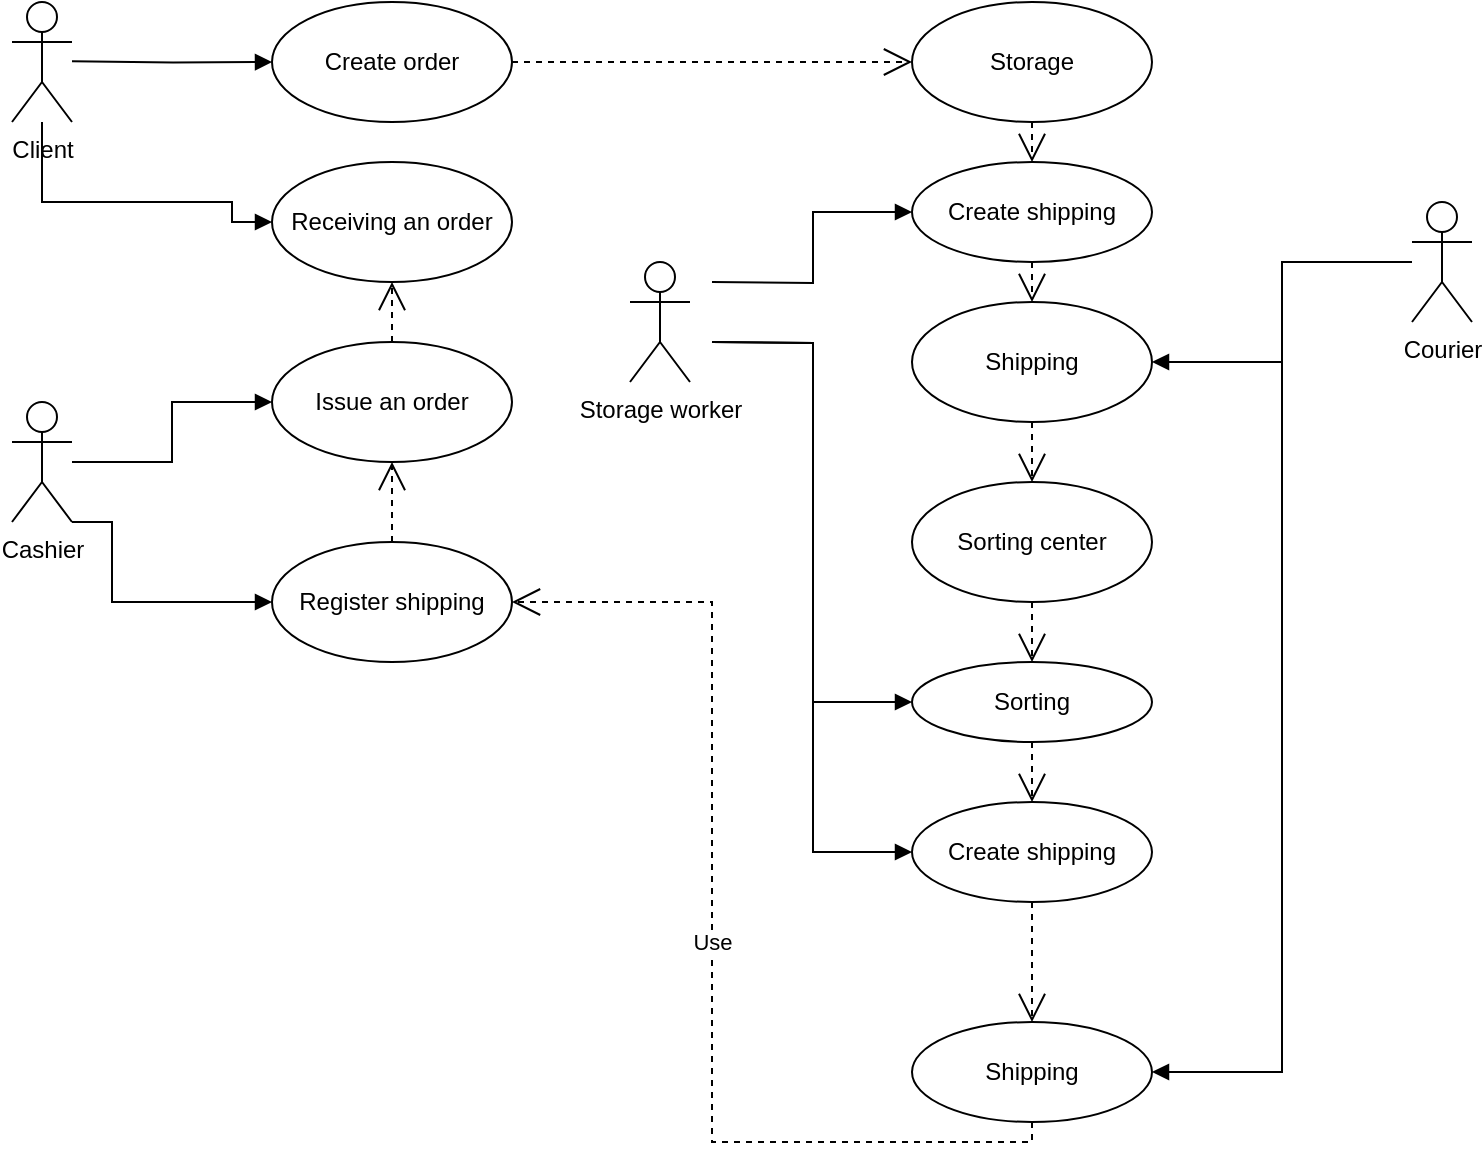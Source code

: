 <mxfile version="15.4.1" type="device"><diagram id="C5RBs43oDa-KdzZeNtuy" name="Page-1"><mxGraphModel dx="1422" dy="794" grid="1" gridSize="10" guides="1" tooltips="1" connect="1" arrows="1" fold="1" page="1" pageScale="1" pageWidth="827" pageHeight="1169" math="0" shadow="0"><root><mxCell id="WIyWlLk6GJQsqaUBKTNV-0"/><mxCell id="WIyWlLk6GJQsqaUBKTNV-1" parent="WIyWlLk6GJQsqaUBKTNV-0"/><mxCell id="VPFInTa-ZWS57SVp6y_F-7" value="Client" style="shape=umlActor;verticalLabelPosition=bottom;verticalAlign=top;html=1;outlineConnect=0;" parent="WIyWlLk6GJQsqaUBKTNV-1" vertex="1"><mxGeometry x="90" y="100" width="30" height="60" as="geometry"/></mxCell><mxCell id="VPFInTa-ZWS57SVp6y_F-10" value="Create order" style="ellipse;whiteSpace=wrap;html=1;" parent="WIyWlLk6GJQsqaUBKTNV-1" vertex="1"><mxGeometry x="220" y="100" width="120" height="60" as="geometry"/></mxCell><mxCell id="VPFInTa-ZWS57SVp6y_F-13" value="Receiving an order" style="ellipse;whiteSpace=wrap;html=1;" parent="WIyWlLk6GJQsqaUBKTNV-1" vertex="1"><mxGeometry x="220" y="180" width="120" height="60" as="geometry"/></mxCell><mxCell id="VPFInTa-ZWS57SVp6y_F-14" value="" style="endArrow=block;endFill=1;html=1;edgeStyle=orthogonalEdgeStyle;align=left;verticalAlign=top;rounded=0;entryX=0;entryY=0.5;entryDx=0;entryDy=0;" parent="WIyWlLk6GJQsqaUBKTNV-1" target="VPFInTa-ZWS57SVp6y_F-10" edge="1"><mxGeometry x="-1" relative="1" as="geometry"><mxPoint x="120" y="129.66" as="sourcePoint"/><mxPoint x="280" y="129.66" as="targetPoint"/></mxGeometry></mxCell><mxCell id="VPFInTa-ZWS57SVp6y_F-16" value="" style="endArrow=block;endFill=1;html=1;edgeStyle=orthogonalEdgeStyle;align=left;verticalAlign=top;rounded=0;entryX=0;entryY=0.5;entryDx=0;entryDy=0;" parent="WIyWlLk6GJQsqaUBKTNV-1" source="VPFInTa-ZWS57SVp6y_F-7" target="VPFInTa-ZWS57SVp6y_F-13" edge="1"><mxGeometry x="-1" relative="1" as="geometry"><mxPoint x="100" y="200" as="sourcePoint"/><mxPoint x="200" y="220" as="targetPoint"/><Array as="points"><mxPoint x="105" y="200"/><mxPoint x="200" y="200"/><mxPoint x="200" y="210"/></Array></mxGeometry></mxCell><mxCell id="VPFInTa-ZWS57SVp6y_F-18" value="Issue an order" style="ellipse;whiteSpace=wrap;html=1;" parent="WIyWlLk6GJQsqaUBKTNV-1" vertex="1"><mxGeometry x="220" y="270" width="120" height="60" as="geometry"/></mxCell><mxCell id="VPFInTa-ZWS57SVp6y_F-19" value="" style="endArrow=open;endSize=12;dashed=1;html=1;rounded=0;edgeStyle=orthogonalEdgeStyle;exitX=0.5;exitY=0;exitDx=0;exitDy=0;entryX=0.5;entryY=1;entryDx=0;entryDy=0;" parent="WIyWlLk6GJQsqaUBKTNV-1" source="VPFInTa-ZWS57SVp6y_F-18" target="VPFInTa-ZWS57SVp6y_F-13" edge="1"><mxGeometry width="160" relative="1" as="geometry"><mxPoint x="300" y="250" as="sourcePoint"/><mxPoint x="460" y="250" as="targetPoint"/></mxGeometry></mxCell><mxCell id="VPFInTa-ZWS57SVp6y_F-20" value="Register shipping" style="ellipse;whiteSpace=wrap;html=1;" parent="WIyWlLk6GJQsqaUBKTNV-1" vertex="1"><mxGeometry x="220" y="370" width="120" height="60" as="geometry"/></mxCell><mxCell id="VPFInTa-ZWS57SVp6y_F-21" value="Cashier" style="shape=umlActor;verticalLabelPosition=bottom;verticalAlign=top;html=1;" parent="WIyWlLk6GJQsqaUBKTNV-1" vertex="1"><mxGeometry x="90" y="300" width="30" height="60" as="geometry"/></mxCell><mxCell id="VPFInTa-ZWS57SVp6y_F-25" value="" style="endArrow=open;endSize=12;dashed=1;html=1;rounded=0;edgeStyle=orthogonalEdgeStyle;exitX=0.5;exitY=0;exitDx=0;exitDy=0;entryX=0.5;entryY=1;entryDx=0;entryDy=0;" parent="WIyWlLk6GJQsqaUBKTNV-1" source="VPFInTa-ZWS57SVp6y_F-20" target="VPFInTa-ZWS57SVp6y_F-18" edge="1"><mxGeometry width="160" relative="1" as="geometry"><mxPoint x="330" y="310" as="sourcePoint"/><mxPoint x="490" y="310" as="targetPoint"/></mxGeometry></mxCell><mxCell id="VPFInTa-ZWS57SVp6y_F-26" value="" style="endArrow=block;endFill=1;html=1;edgeStyle=orthogonalEdgeStyle;align=left;verticalAlign=top;rounded=0;entryX=0;entryY=0.5;entryDx=0;entryDy=0;" parent="WIyWlLk6GJQsqaUBKTNV-1" source="VPFInTa-ZWS57SVp6y_F-21" target="VPFInTa-ZWS57SVp6y_F-18" edge="1"><mxGeometry x="-1" relative="1" as="geometry"><mxPoint x="330" y="310" as="sourcePoint"/><mxPoint x="490" y="310" as="targetPoint"/></mxGeometry></mxCell><mxCell id="VPFInTa-ZWS57SVp6y_F-28" value="" style="endArrow=block;endFill=1;html=1;edgeStyle=orthogonalEdgeStyle;align=left;verticalAlign=top;rounded=0;exitX=1;exitY=1;exitDx=0;exitDy=0;exitPerimeter=0;entryX=0;entryY=0.5;entryDx=0;entryDy=0;" parent="WIyWlLk6GJQsqaUBKTNV-1" source="VPFInTa-ZWS57SVp6y_F-21" target="VPFInTa-ZWS57SVp6y_F-20" edge="1"><mxGeometry x="-1" relative="1" as="geometry"><mxPoint x="330" y="310" as="sourcePoint"/><mxPoint x="490" y="310" as="targetPoint"/><Array as="points"><mxPoint x="140" y="360"/><mxPoint x="140" y="400"/></Array></mxGeometry></mxCell><mxCell id="VPFInTa-ZWS57SVp6y_F-30" value="Storage" style="ellipse;whiteSpace=wrap;html=1;" parent="WIyWlLk6GJQsqaUBKTNV-1" vertex="1"><mxGeometry x="540" y="100" width="120" height="60" as="geometry"/></mxCell><mxCell id="VPFInTa-ZWS57SVp6y_F-31" value="" style="endArrow=open;endSize=12;dashed=1;html=1;rounded=0;edgeStyle=orthogonalEdgeStyle;exitX=1;exitY=0.5;exitDx=0;exitDy=0;entryX=0;entryY=0.5;entryDx=0;entryDy=0;" parent="WIyWlLk6GJQsqaUBKTNV-1" source="VPFInTa-ZWS57SVp6y_F-10" target="VPFInTa-ZWS57SVp6y_F-30" edge="1"><mxGeometry width="160" relative="1" as="geometry"><mxPoint x="330" y="310" as="sourcePoint"/><mxPoint x="490" y="310" as="targetPoint"/></mxGeometry></mxCell><mxCell id="VPFInTa-ZWS57SVp6y_F-32" value="Shipping" style="ellipse;whiteSpace=wrap;html=1;" parent="WIyWlLk6GJQsqaUBKTNV-1" vertex="1"><mxGeometry x="540" y="250" width="120" height="60" as="geometry"/></mxCell><mxCell id="VPFInTa-ZWS57SVp6y_F-33" value="Sorting center" style="ellipse;whiteSpace=wrap;html=1;" parent="WIyWlLk6GJQsqaUBKTNV-1" vertex="1"><mxGeometry x="540" y="340" width="120" height="60" as="geometry"/></mxCell><mxCell id="VPFInTa-ZWS57SVp6y_F-34" value="Shipping" style="ellipse;whiteSpace=wrap;html=1;" parent="WIyWlLk6GJQsqaUBKTNV-1" vertex="1"><mxGeometry x="540" y="610" width="120" height="50" as="geometry"/></mxCell><mxCell id="VPFInTa-ZWS57SVp6y_F-35" value="Use" style="endArrow=open;endSize=12;dashed=1;html=1;rounded=0;edgeStyle=orthogonalEdgeStyle;exitX=0.5;exitY=1;exitDx=0;exitDy=0;entryX=1;entryY=0.5;entryDx=0;entryDy=0;" parent="WIyWlLk6GJQsqaUBKTNV-1" source="VPFInTa-ZWS57SVp6y_F-34" target="VPFInTa-ZWS57SVp6y_F-20" edge="1"><mxGeometry width="160" relative="1" as="geometry"><mxPoint x="330" y="310" as="sourcePoint"/><mxPoint x="490" y="310" as="targetPoint"/></mxGeometry></mxCell><mxCell id="VPFInTa-ZWS57SVp6y_F-37" value="" style="endArrow=open;endSize=12;dashed=1;html=1;rounded=0;edgeStyle=orthogonalEdgeStyle;exitX=0.5;exitY=1;exitDx=0;exitDy=0;" parent="WIyWlLk6GJQsqaUBKTNV-1" edge="1" source="y8t3MguSzbJ9VAMPadMK-1"><mxGeometry width="160" relative="1" as="geometry"><mxPoint x="600" y="480" as="sourcePoint"/><mxPoint x="600" y="500" as="targetPoint"/></mxGeometry></mxCell><mxCell id="VPFInTa-ZWS57SVp6y_F-38" value="" style="endArrow=open;endSize=12;dashed=1;html=1;rounded=0;edgeStyle=orthogonalEdgeStyle;entryX=0.5;entryY=0;entryDx=0;entryDy=0;exitX=0.5;exitY=1;exitDx=0;exitDy=0;" parent="WIyWlLk6GJQsqaUBKTNV-1" source="VPFInTa-ZWS57SVp6y_F-32" target="VPFInTa-ZWS57SVp6y_F-33" edge="1"><mxGeometry width="160" relative="1" as="geometry"><mxPoint x="430" y="400" as="sourcePoint"/><mxPoint x="590" y="400" as="targetPoint"/></mxGeometry></mxCell><mxCell id="VPFInTa-ZWS57SVp6y_F-39" value="" style="endArrow=open;endSize=12;dashed=1;html=1;rounded=0;edgeStyle=orthogonalEdgeStyle;exitX=0.5;exitY=1;exitDx=0;exitDy=0;entryX=0.5;entryY=0;entryDx=0;entryDy=0;" parent="WIyWlLk6GJQsqaUBKTNV-1" source="VPFInTa-ZWS57SVp6y_F-30" target="y8t3MguSzbJ9VAMPadMK-0" edge="1"><mxGeometry width="160" relative="1" as="geometry"><mxPoint x="430" y="310" as="sourcePoint"/><mxPoint x="600" y="190" as="targetPoint"/></mxGeometry></mxCell><mxCell id="VPFInTa-ZWS57SVp6y_F-40" value="Courier" style="shape=umlActor;verticalLabelPosition=bottom;verticalAlign=top;html=1;" parent="WIyWlLk6GJQsqaUBKTNV-1" vertex="1"><mxGeometry x="790" y="200" width="30" height="60" as="geometry"/></mxCell><mxCell id="VPFInTa-ZWS57SVp6y_F-41" value="" style="endArrow=block;endFill=1;html=1;edgeStyle=orthogonalEdgeStyle;align=left;verticalAlign=top;rounded=0;entryX=1;entryY=0.5;entryDx=0;entryDy=0;" parent="WIyWlLk6GJQsqaUBKTNV-1" source="VPFInTa-ZWS57SVp6y_F-40" target="VPFInTa-ZWS57SVp6y_F-32" edge="1"><mxGeometry x="-1" relative="1" as="geometry"><mxPoint x="430" y="310" as="sourcePoint"/><mxPoint x="590" y="310" as="targetPoint"/></mxGeometry></mxCell><mxCell id="VPFInTa-ZWS57SVp6y_F-43" value="" style="endArrow=block;endFill=1;html=1;edgeStyle=orthogonalEdgeStyle;align=left;verticalAlign=top;rounded=0;entryX=1;entryY=0.5;entryDx=0;entryDy=0;" parent="WIyWlLk6GJQsqaUBKTNV-1" source="VPFInTa-ZWS57SVp6y_F-40" target="VPFInTa-ZWS57SVp6y_F-34" edge="1"><mxGeometry x="-1" relative="1" as="geometry"><mxPoint x="430" y="310" as="sourcePoint"/><mxPoint x="590" y="310" as="targetPoint"/></mxGeometry></mxCell><mxCell id="y8t3MguSzbJ9VAMPadMK-0" value="Create shipping" style="ellipse;whiteSpace=wrap;html=1;" vertex="1" parent="WIyWlLk6GJQsqaUBKTNV-1"><mxGeometry x="540" y="180" width="120" height="50" as="geometry"/></mxCell><mxCell id="y8t3MguSzbJ9VAMPadMK-1" value="Sorting" style="ellipse;whiteSpace=wrap;html=1;" vertex="1" parent="WIyWlLk6GJQsqaUBKTNV-1"><mxGeometry x="540" y="430" width="120" height="40" as="geometry"/></mxCell><mxCell id="y8t3MguSzbJ9VAMPadMK-2" value="" style="endArrow=open;endSize=12;dashed=1;html=1;rounded=0;edgeStyle=orthogonalEdgeStyle;entryX=0.5;entryY=0;entryDx=0;entryDy=0;exitX=0.5;exitY=1;exitDx=0;exitDy=0;" edge="1" parent="WIyWlLk6GJQsqaUBKTNV-1" source="VPFInTa-ZWS57SVp6y_F-33" target="y8t3MguSzbJ9VAMPadMK-1"><mxGeometry x="0.333" y="40" width="160" relative="1" as="geometry"><mxPoint x="430" y="410" as="sourcePoint"/><mxPoint x="590" y="410" as="targetPoint"/><mxPoint as="offset"/></mxGeometry></mxCell><mxCell id="y8t3MguSzbJ9VAMPadMK-3" value="" style="endArrow=open;endSize=12;dashed=1;html=1;rounded=0;edgeStyle=orthogonalEdgeStyle;entryX=0.5;entryY=0;entryDx=0;entryDy=0;exitX=0.5;exitY=1;exitDx=0;exitDy=0;" edge="1" parent="WIyWlLk6GJQsqaUBKTNV-1" source="y8t3MguSzbJ9VAMPadMK-0" target="VPFInTa-ZWS57SVp6y_F-32"><mxGeometry x="-1" y="139" width="160" relative="1" as="geometry"><mxPoint x="270" y="570" as="sourcePoint"/><mxPoint x="430" y="570" as="targetPoint"/><mxPoint x="-9" y="-50" as="offset"/></mxGeometry></mxCell><mxCell id="y8t3MguSzbJ9VAMPadMK-4" value="Storage worker" style="shape=umlActor;verticalLabelPosition=bottom;verticalAlign=top;html=1;" vertex="1" parent="WIyWlLk6GJQsqaUBKTNV-1"><mxGeometry x="399" y="230" width="30" height="60" as="geometry"/></mxCell><mxCell id="y8t3MguSzbJ9VAMPadMK-5" value="" style="html=1;verticalAlign=bottom;endArrow=block;rounded=0;edgeStyle=orthogonalEdgeStyle;entryX=0;entryY=0.5;entryDx=0;entryDy=0;" edge="1" parent="WIyWlLk6GJQsqaUBKTNV-1" target="y8t3MguSzbJ9VAMPadMK-1"><mxGeometry width="80" relative="1" as="geometry"><mxPoint x="440" y="270" as="sourcePoint"/><mxPoint x="450" y="410" as="targetPoint"/></mxGeometry></mxCell><mxCell id="y8t3MguSzbJ9VAMPadMK-6" value="" style="html=1;verticalAlign=bottom;endArrow=block;rounded=0;edgeStyle=orthogonalEdgeStyle;entryX=0;entryY=0.5;entryDx=0;entryDy=0;" edge="1" parent="WIyWlLk6GJQsqaUBKTNV-1" target="y8t3MguSzbJ9VAMPadMK-0"><mxGeometry width="80" relative="1" as="geometry"><mxPoint x="440" y="240" as="sourcePoint"/><mxPoint x="450" y="410" as="targetPoint"/></mxGeometry></mxCell><mxCell id="y8t3MguSzbJ9VAMPadMK-7" value="Create shipping" style="ellipse;whiteSpace=wrap;html=1;" vertex="1" parent="WIyWlLk6GJQsqaUBKTNV-1"><mxGeometry x="540" y="500" width="120" height="50" as="geometry"/></mxCell><mxCell id="y8t3MguSzbJ9VAMPadMK-8" value="" style="endArrow=open;endSize=12;dashed=1;html=1;rounded=0;edgeStyle=orthogonalEdgeStyle;exitX=0.5;exitY=1;exitDx=0;exitDy=0;" edge="1" parent="WIyWlLk6GJQsqaUBKTNV-1" source="y8t3MguSzbJ9VAMPadMK-7"><mxGeometry x="0.667" y="40" width="160" relative="1" as="geometry"><mxPoint x="330" y="410" as="sourcePoint"/><mxPoint x="600" y="610" as="targetPoint"/><mxPoint as="offset"/></mxGeometry></mxCell><mxCell id="y8t3MguSzbJ9VAMPadMK-9" value="" style="html=1;verticalAlign=bottom;endArrow=block;rounded=0;edgeStyle=orthogonalEdgeStyle;entryX=0;entryY=0.5;entryDx=0;entryDy=0;" edge="1" parent="WIyWlLk6GJQsqaUBKTNV-1" target="y8t3MguSzbJ9VAMPadMK-7"><mxGeometry width="80" relative="1" as="geometry"><mxPoint x="440" y="270" as="sourcePoint"/><mxPoint x="450" y="410" as="targetPoint"/></mxGeometry></mxCell></root></mxGraphModel></diagram></mxfile>